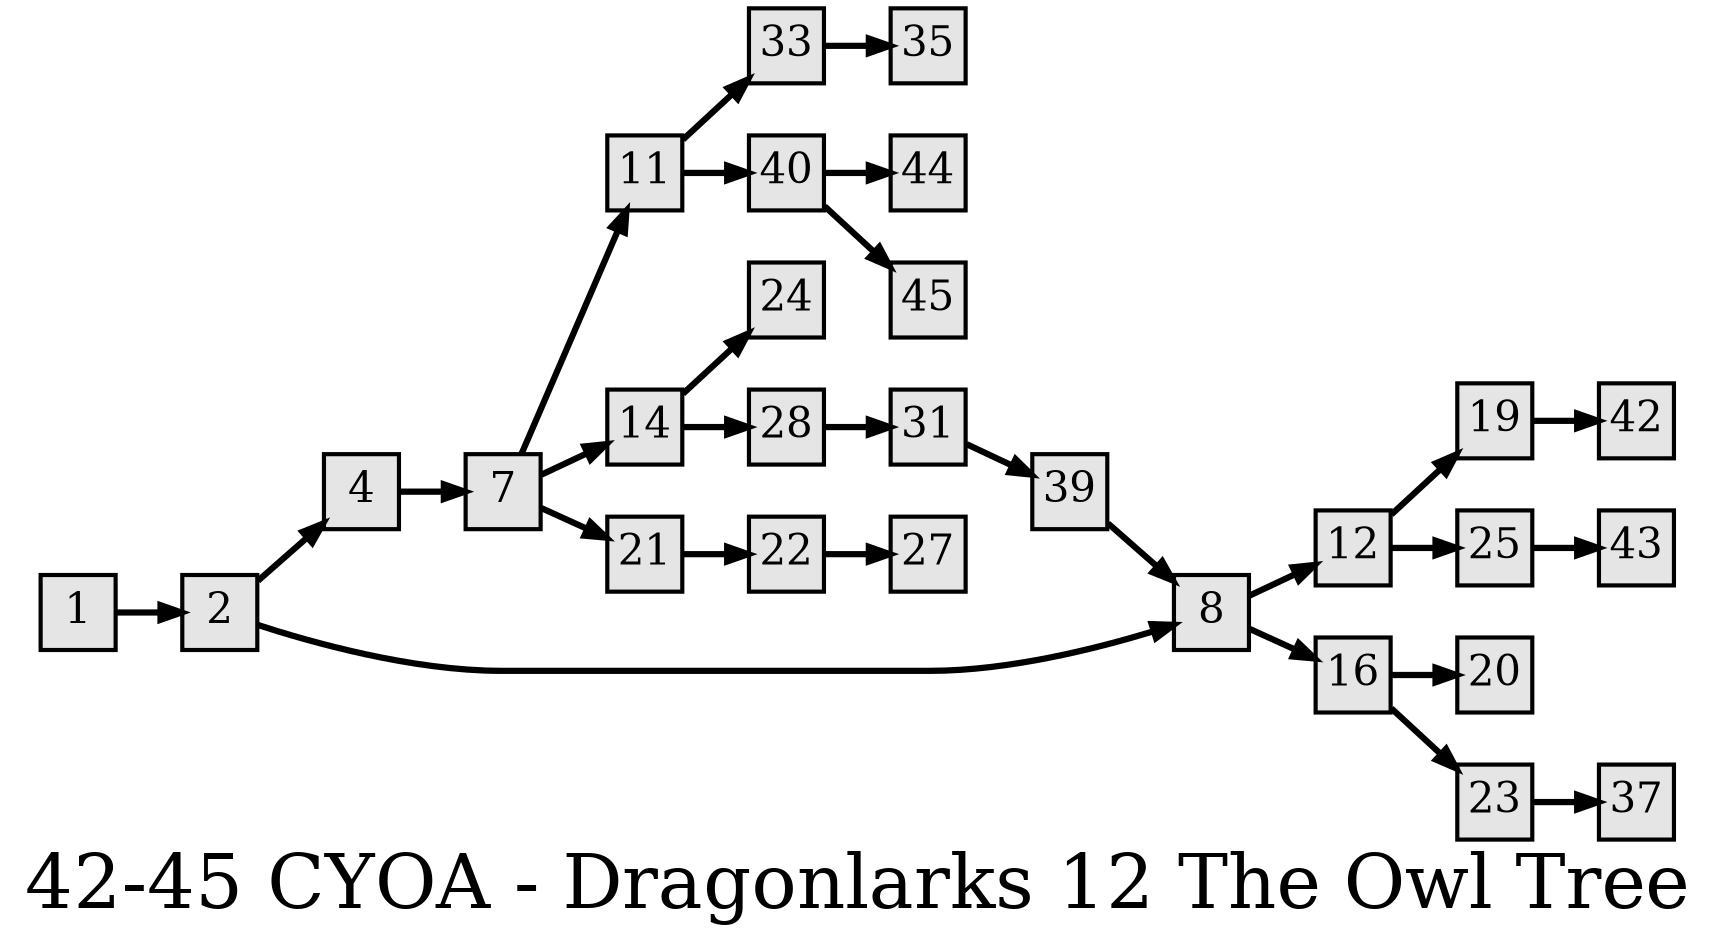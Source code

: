 digraph g{
  graph [ label="42-45 CYOA - Dragonlarks 12 The Owl Tree" rankdir=LR, ordering=out, fontsize=36, nodesep="0.35", ranksep="0.45"];
  node  [shape=rect, penwidth=2, fontsize=20, style=filled, fillcolor=grey90, margin="0,0", labelfloat=true, regular=true, fixedsize=true];
  edge  [labelfloat=true, penwidth=3, fontsize=12];

  1 -> 2;
  2 -> 4;
  2 -> 8;
  4 -> 7;
  7 -> 11;
  7 -> 14;
  7 -> 21;
  8 -> 12;
  8 -> 16;
  11 -> 33;
  11 -> 40;
  12 -> 19;
  12 -> 25;
  14 -> 24;
  14 -> 28;
  16 -> 20;
  16 -> 23;
  19 -> 42;
  21 -> 22;
  22 -> 27;
  23 -> 37;
  25 -> 43;
  28 -> 31;
  31 -> 39;
  33 -> 35;
  39 -> 8;
  40 -> 44;
  40 -> 45;
}

